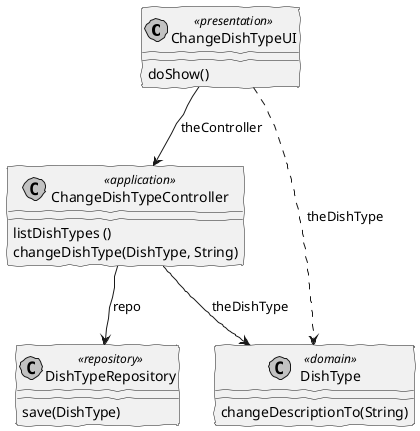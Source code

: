 @startuml
'http://plantuml.com/skinparam.html
skinparam handwritten true
skinparam monochrome true
skinparam packageStyle rect
skinparam defaultFontName FG Virgil
skinparam shadowing false

class ChangeDishTypeUI <<presentation>>
class ChangeDishTypeController <<application>>
class DishType <<domain>>
class DishTypeRepository <<repository>>

ChangeDishTypeUI --> ChangeDishTypeController : theController
ChangeDishTypeUI ..> DishType : theDishType
ChangeDishTypeUI : doShow()
ChangeDishTypeController --> DishTypeRepository : repo
ChangeDishTypeController --> DishType : theDishType
ChangeDishTypeController : listDishTypes ()
ChangeDishTypeController : changeDishType(DishType, String)
DishType : changeDescriptionTo(String)
DishTypeRepository : save(DishType)
@enduml
